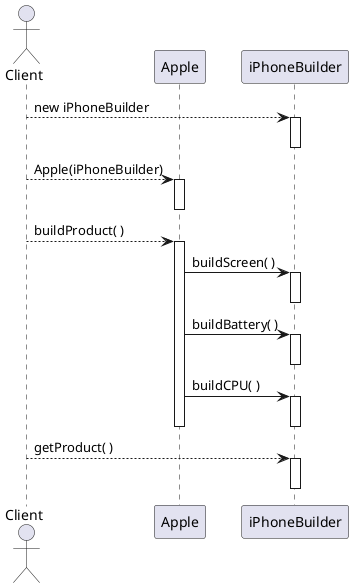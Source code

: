 @startuml
actor Client
participant "Apple" as A
participant "iPhoneBuilder" as B

Client --> B: new iPhoneBuilder
activate B
deactivate B

Client --> A: Apple(iPhoneBuilder)
activate A
deactivate A

Client --> A: buildProduct( )
activate A

A -> B: buildScreen( )
activate B
deactivate B
A -> B: buildBattery( )
activate B
deactivate B
A -> B: buildCPU( )
activate B
deactivate B
deactivate A

Client --> B: getProduct( )
activate B
deactivate B
@enduml